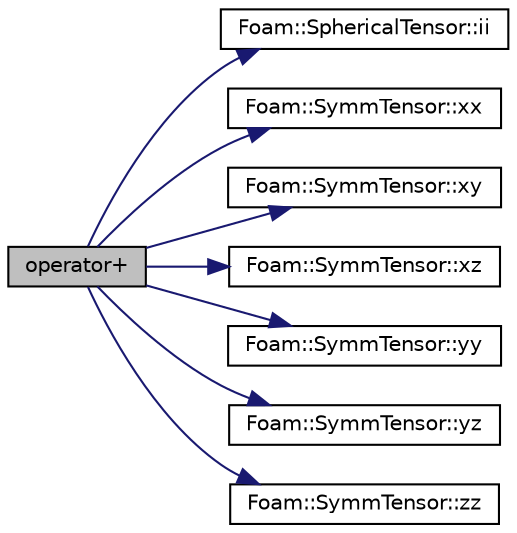 digraph "operator+"
{
  bgcolor="transparent";
  edge [fontname="Helvetica",fontsize="10",labelfontname="Helvetica",labelfontsize="10"];
  node [fontname="Helvetica",fontsize="10",shape=record];
  rankdir="LR";
  Node140926 [label="operator+",height=0.2,width=0.4,color="black", fillcolor="grey75", style="filled", fontcolor="black"];
  Node140926 -> Node140927 [color="midnightblue",fontsize="10",style="solid",fontname="Helvetica"];
  Node140927 [label="Foam::SphericalTensor::ii",height=0.2,width=0.4,color="black",URL="$a29493.html#a8a6ef975bcb1f17d9cd0457417bcac47"];
  Node140926 -> Node140928 [color="midnightblue",fontsize="10",style="solid",fontname="Helvetica"];
  Node140928 [label="Foam::SymmTensor::xx",height=0.2,width=0.4,color="black",URL="$a29577.html#a1b97c7c1ed81b4fb23da8dcb71a8cd2a"];
  Node140926 -> Node140929 [color="midnightblue",fontsize="10",style="solid",fontname="Helvetica"];
  Node140929 [label="Foam::SymmTensor::xy",height=0.2,width=0.4,color="black",URL="$a29577.html#aab470ae2a5eeac8c33a7b6abac6b39b3"];
  Node140926 -> Node140930 [color="midnightblue",fontsize="10",style="solid",fontname="Helvetica"];
  Node140930 [label="Foam::SymmTensor::xz",height=0.2,width=0.4,color="black",URL="$a29577.html#a6c0a9bc605f3cfdfb3307b3dcf136f60"];
  Node140926 -> Node140931 [color="midnightblue",fontsize="10",style="solid",fontname="Helvetica"];
  Node140931 [label="Foam::SymmTensor::yy",height=0.2,width=0.4,color="black",URL="$a29577.html#aba9d77023a5662b9c2d3639d5de555a0"];
  Node140926 -> Node140932 [color="midnightblue",fontsize="10",style="solid",fontname="Helvetica"];
  Node140932 [label="Foam::SymmTensor::yz",height=0.2,width=0.4,color="black",URL="$a29577.html#a4a98b51ba7019e1cfffae8d321a823df"];
  Node140926 -> Node140933 [color="midnightblue",fontsize="10",style="solid",fontname="Helvetica"];
  Node140933 [label="Foam::SymmTensor::zz",height=0.2,width=0.4,color="black",URL="$a29577.html#a831c4848d01bfcc8d717b7ef92f2cd4b"];
}

